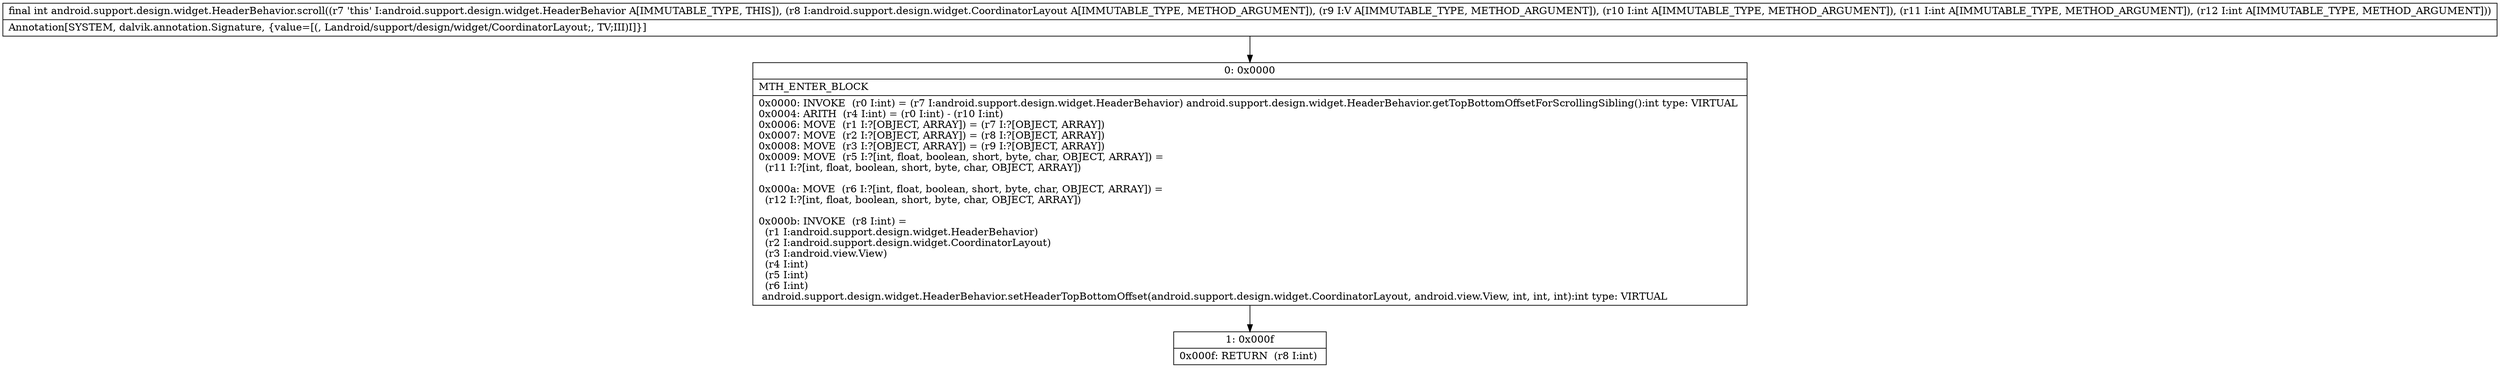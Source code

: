 digraph "CFG forandroid.support.design.widget.HeaderBehavior.scroll(Landroid\/support\/design\/widget\/CoordinatorLayout;Landroid\/view\/View;III)I" {
Node_0 [shape=record,label="{0\:\ 0x0000|MTH_ENTER_BLOCK\l|0x0000: INVOKE  (r0 I:int) = (r7 I:android.support.design.widget.HeaderBehavior) android.support.design.widget.HeaderBehavior.getTopBottomOffsetForScrollingSibling():int type: VIRTUAL \l0x0004: ARITH  (r4 I:int) = (r0 I:int) \- (r10 I:int) \l0x0006: MOVE  (r1 I:?[OBJECT, ARRAY]) = (r7 I:?[OBJECT, ARRAY]) \l0x0007: MOVE  (r2 I:?[OBJECT, ARRAY]) = (r8 I:?[OBJECT, ARRAY]) \l0x0008: MOVE  (r3 I:?[OBJECT, ARRAY]) = (r9 I:?[OBJECT, ARRAY]) \l0x0009: MOVE  (r5 I:?[int, float, boolean, short, byte, char, OBJECT, ARRAY]) = \l  (r11 I:?[int, float, boolean, short, byte, char, OBJECT, ARRAY])\l \l0x000a: MOVE  (r6 I:?[int, float, boolean, short, byte, char, OBJECT, ARRAY]) = \l  (r12 I:?[int, float, boolean, short, byte, char, OBJECT, ARRAY])\l \l0x000b: INVOKE  (r8 I:int) = \l  (r1 I:android.support.design.widget.HeaderBehavior)\l  (r2 I:android.support.design.widget.CoordinatorLayout)\l  (r3 I:android.view.View)\l  (r4 I:int)\l  (r5 I:int)\l  (r6 I:int)\l android.support.design.widget.HeaderBehavior.setHeaderTopBottomOffset(android.support.design.widget.CoordinatorLayout, android.view.View, int, int, int):int type: VIRTUAL \l}"];
Node_1 [shape=record,label="{1\:\ 0x000f|0x000f: RETURN  (r8 I:int) \l}"];
MethodNode[shape=record,label="{final int android.support.design.widget.HeaderBehavior.scroll((r7 'this' I:android.support.design.widget.HeaderBehavior A[IMMUTABLE_TYPE, THIS]), (r8 I:android.support.design.widget.CoordinatorLayout A[IMMUTABLE_TYPE, METHOD_ARGUMENT]), (r9 I:V A[IMMUTABLE_TYPE, METHOD_ARGUMENT]), (r10 I:int A[IMMUTABLE_TYPE, METHOD_ARGUMENT]), (r11 I:int A[IMMUTABLE_TYPE, METHOD_ARGUMENT]), (r12 I:int A[IMMUTABLE_TYPE, METHOD_ARGUMENT]))  | Annotation[SYSTEM, dalvik.annotation.Signature, \{value=[(, Landroid\/support\/design\/widget\/CoordinatorLayout;, TV;III)I]\}]\l}"];
MethodNode -> Node_0;
Node_0 -> Node_1;
}

